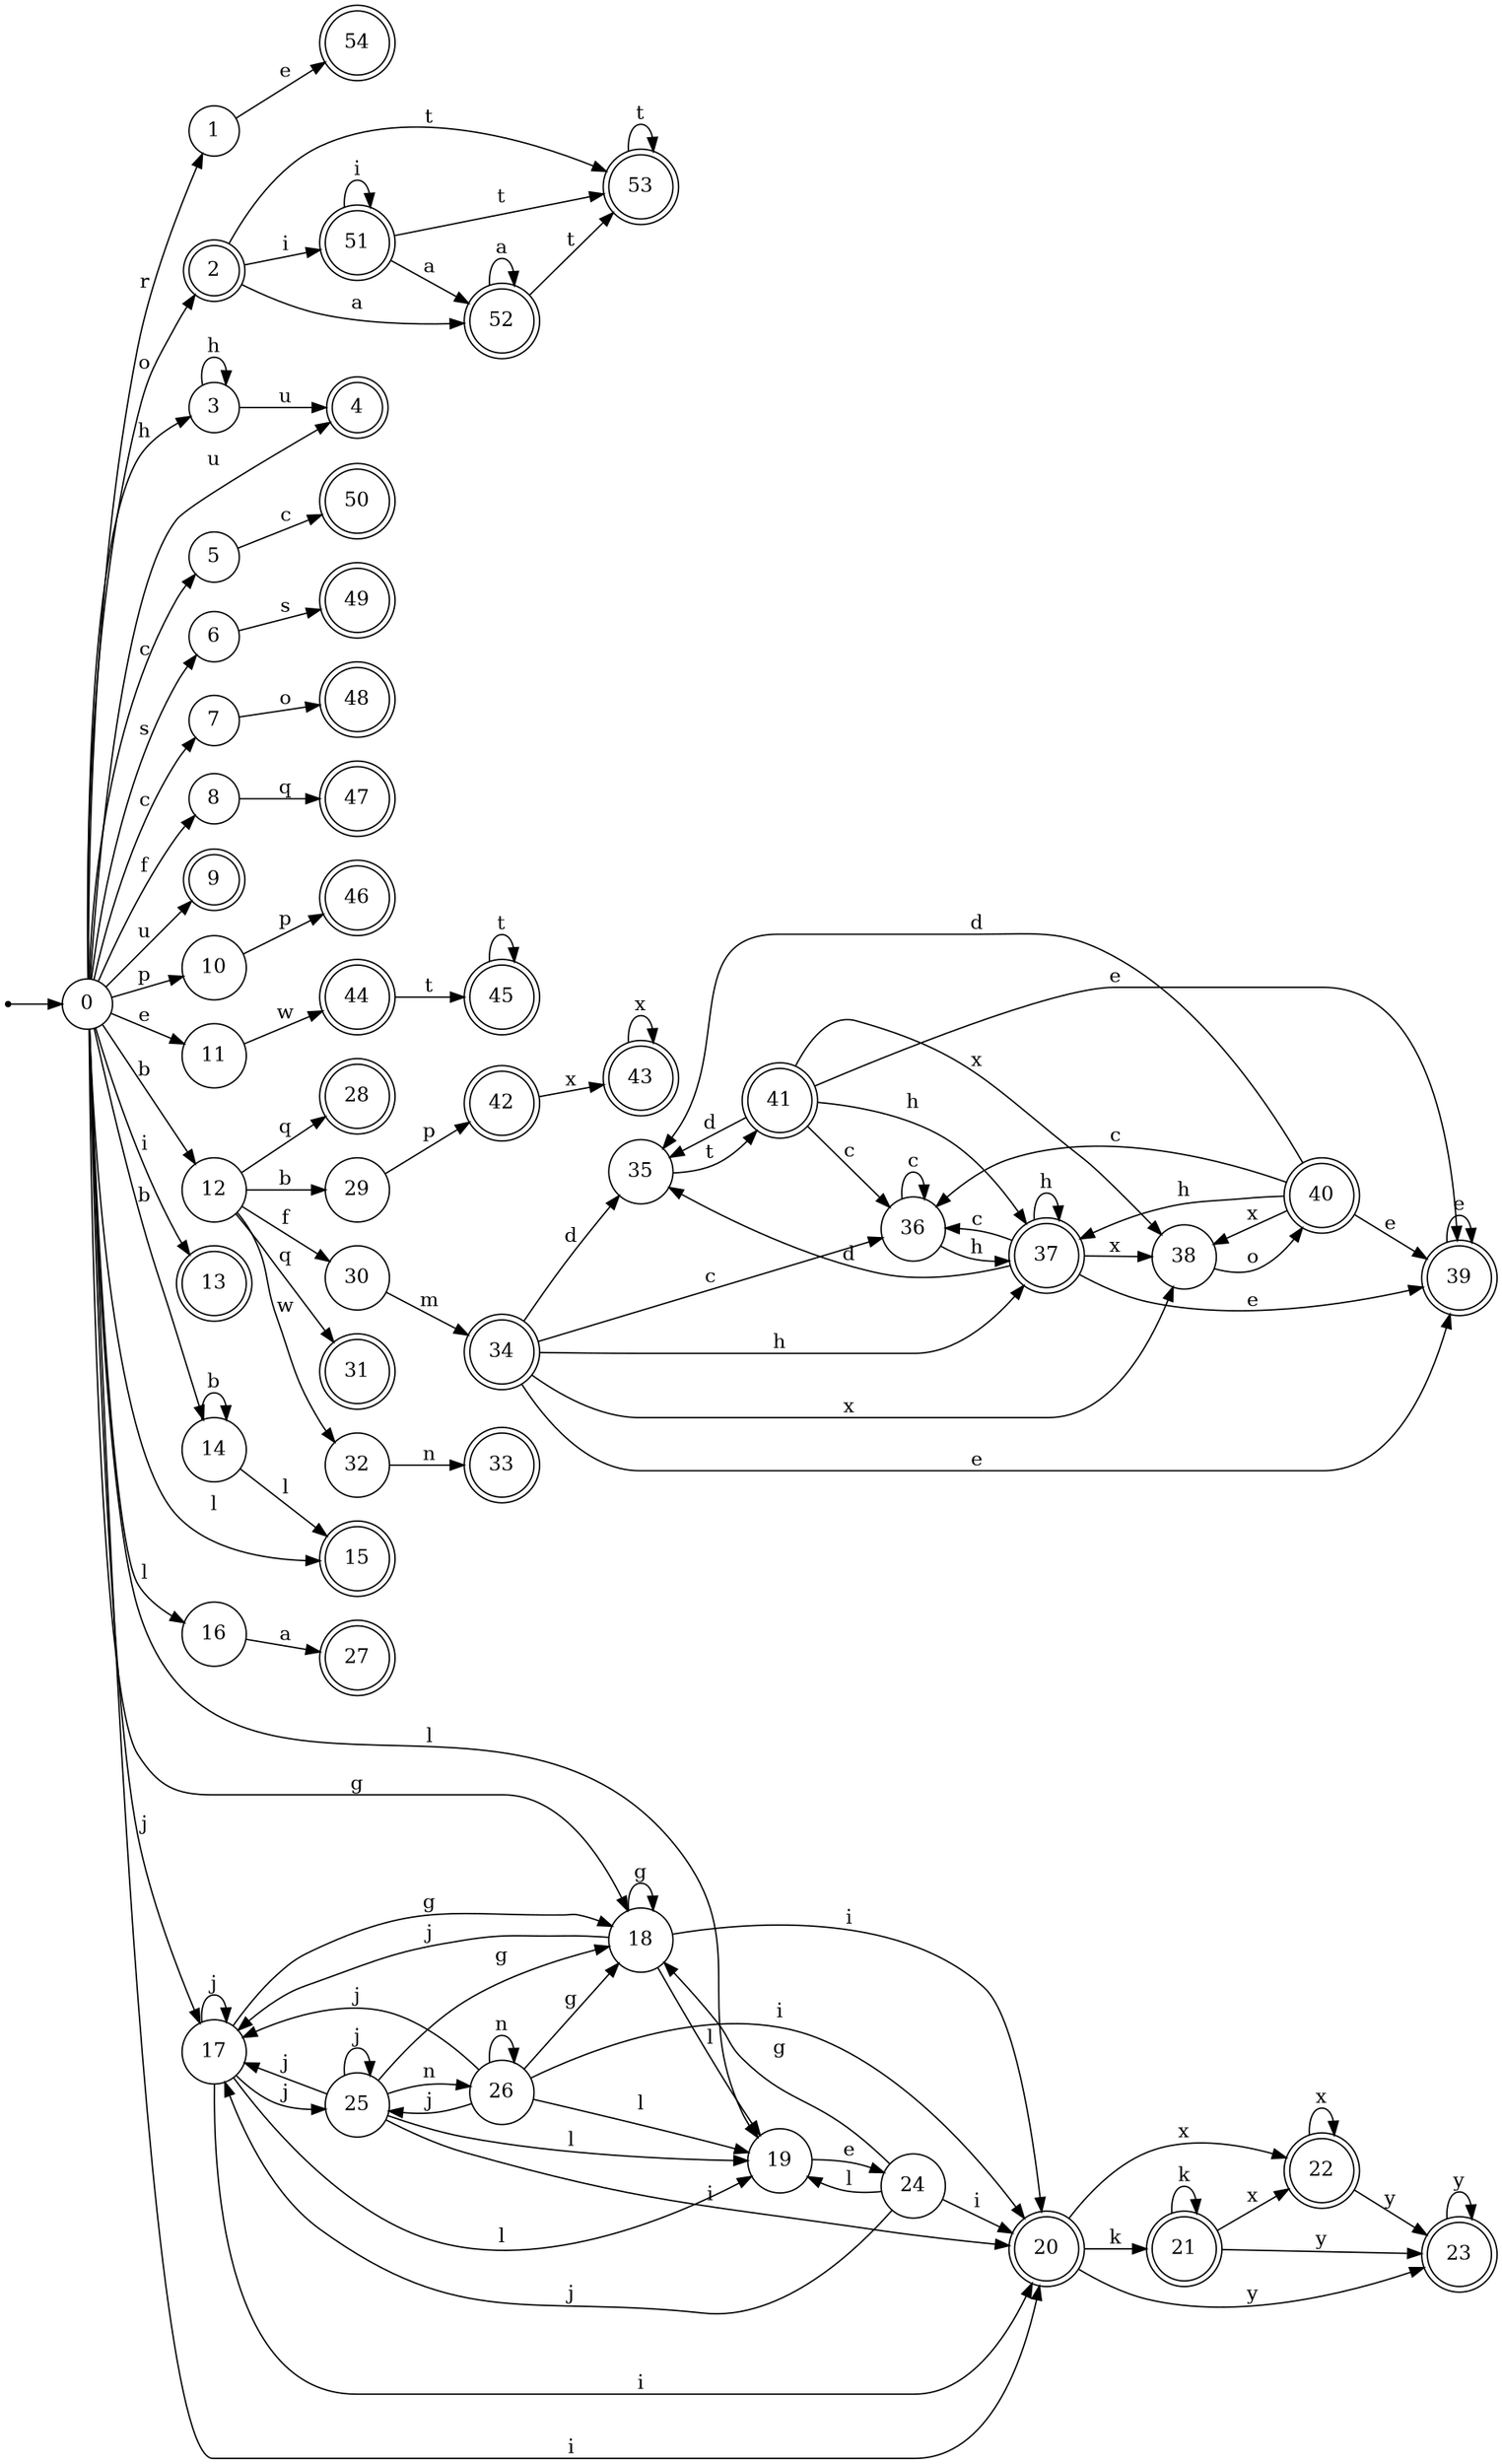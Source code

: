 digraph finite_state_machine {
rankdir=LR;
size="20,20";
node [shape = point]; "dummy0"
node [shape = circle]; "0";
"dummy0" -> "0";
node [shape = circle]; "1";
node [shape = doublecircle]; "2";node [shape = circle]; "3";
node [shape = doublecircle]; "4";node [shape = circle]; "5";
node [shape = circle]; "6";
node [shape = circle]; "7";
node [shape = circle]; "8";
node [shape = doublecircle]; "9";node [shape = circle]; "10";
node [shape = circle]; "11";
node [shape = circle]; "12";
node [shape = doublecircle]; "13";node [shape = circle]; "14";
node [shape = doublecircle]; "15";node [shape = circle]; "16";
node [shape = circle]; "17";
node [shape = circle]; "18";
node [shape = circle]; "19";
node [shape = doublecircle]; "20";node [shape = doublecircle]; "21";node [shape = doublecircle]; "22";node [shape = doublecircle]; "23";node [shape = circle]; "24";
node [shape = circle]; "25";
node [shape = circle]; "26";
node [shape = doublecircle]; "27";node [shape = doublecircle]; "28";node [shape = circle]; "29";
node [shape = circle]; "30";
node [shape = doublecircle]; "31";node [shape = circle]; "32";
node [shape = doublecircle]; "33";node [shape = doublecircle]; "34";node [shape = circle]; "35";
node [shape = circle]; "36";
node [shape = doublecircle]; "37";node [shape = circle]; "38";
node [shape = doublecircle]; "39";node [shape = doublecircle]; "40";node [shape = doublecircle]; "41";node [shape = doublecircle]; "42";node [shape = doublecircle]; "43";node [shape = doublecircle]; "44";node [shape = doublecircle]; "45";node [shape = doublecircle]; "46";node [shape = doublecircle]; "47";node [shape = doublecircle]; "48";node [shape = doublecircle]; "49";node [shape = doublecircle]; "50";node [shape = doublecircle]; "51";node [shape = doublecircle]; "52";node [shape = doublecircle]; "53";node [shape = doublecircle]; "54";"0" -> "1" [label = "r"];
 "0" -> "2" [label = "o"];
 "0" -> "3" [label = "h"];
 "0" -> "9" [label = "u"];
 "0" -> "4" [label = "u"];
 "0" -> "5" [label = "c"];
 "0" -> "7" [label = "c"];
 "0" -> "6" [label = "s"];
 "0" -> "8" [label = "f"];
 "0" -> "10" [label = "p"];
 "0" -> "11" [label = "e"];
 "0" -> "12" [label = "b"];
 "0" -> "14" [label = "b"];
 "0" -> "20" [label = "i"];
 "0" -> "13" [label = "i"];
 "0" -> "16" [label = "l"];
 "0" -> "19" [label = "l"];
 "0" -> "15" [label = "l"];
 "0" -> "17" [label = "j"];
 "0" -> "18" [label = "g"];
 "20" -> "21" [label = "k"];
 "20" -> "22" [label = "x"];
 "20" -> "23" [label = "y"];
 "23" -> "23" [label = "y"];
 "22" -> "22" [label = "x"];
 "22" -> "23" [label = "y"];
 "21" -> "21" [label = "k"];
 "21" -> "22" [label = "x"];
 "21" -> "23" [label = "y"];
 "19" -> "24" [label = "e"];
 "24" -> "19" [label = "l"];
 "24" -> "17" [label = "j"];
 "24" -> "18" [label = "g"];
 "24" -> "20" [label = "i"];
 "18" -> "18" [label = "g"];
 "18" -> "17" [label = "j"];
 "18" -> "19" [label = "l"];
 "18" -> "20" [label = "i"];
 "17" -> "17" [label = "j"];
 "17" -> "25" [label = "j"];
 "17" -> "18" [label = "g"];
 "17" -> "19" [label = "l"];
 "17" -> "20" [label = "i"];
 "25" -> "25" [label = "j"];
 "25" -> "17" [label = "j"];
 "25" -> "26" [label = "n"];
 "25" -> "18" [label = "g"];
 "25" -> "19" [label = "l"];
 "25" -> "20" [label = "i"];
 "26" -> "26" [label = "n"];
 "26" -> "25" [label = "j"];
 "26" -> "17" [label = "j"];
 "26" -> "18" [label = "g"];
 "26" -> "19" [label = "l"];
 "26" -> "20" [label = "i"];
 "16" -> "27" [label = "a"];
 "14" -> "14" [label = "b"];
 "14" -> "15" [label = "l"];
 "12" -> "28" [label = "q"];
 "12" -> "31" [label = "q"];
 "12" -> "29" [label = "b"];
 "12" -> "30" [label = "f"];
 "12" -> "32" [label = "w"];
 "32" -> "33" [label = "n"];
 "30" -> "34" [label = "m"];
 "34" -> "35" [label = "d"];
 "34" -> "36" [label = "c"];
 "34" -> "37" [label = "h"];
 "34" -> "38" [label = "x"];
 "34" -> "39" [label = "e"];
 "39" -> "39" [label = "e"];
 "38" -> "40" [label = "o"];
 "40" -> "38" [label = "x"];
 "40" -> "35" [label = "d"];
 "40" -> "36" [label = "c"];
 "40" -> "37" [label = "h"];
 "40" -> "39" [label = "e"];
 "37" -> "37" [label = "h"];
 "37" -> "36" [label = "c"];
 "37" -> "35" [label = "d"];
 "37" -> "38" [label = "x"];
 "37" -> "39" [label = "e"];
 "36" -> "36" [label = "c"];
 "36" -> "37" [label = "h"];
 "35" -> "41" [label = "t"];
 "41" -> "35" [label = "d"];
 "41" -> "36" [label = "c"];
 "41" -> "37" [label = "h"];
 "41" -> "38" [label = "x"];
 "41" -> "39" [label = "e"];
 "29" -> "42" [label = "p"];
 "42" -> "43" [label = "x"];
 "43" -> "43" [label = "x"];
 "11" -> "44" [label = "w"];
 "44" -> "45" [label = "t"];
 "45" -> "45" [label = "t"];
 "10" -> "46" [label = "p"];
 "8" -> "47" [label = "q"];
 "7" -> "48" [label = "o"];
 "6" -> "49" [label = "s"];
 "5" -> "50" [label = "c"];
 "3" -> "3" [label = "h"];
 "3" -> "4" [label = "u"];
 "2" -> "51" [label = "i"];
 "2" -> "52" [label = "a"];
 "2" -> "53" [label = "t"];
 "53" -> "53" [label = "t"];
 "52" -> "52" [label = "a"];
 "52" -> "53" [label = "t"];
 "51" -> "51" [label = "i"];
 "51" -> "52" [label = "a"];
 "51" -> "53" [label = "t"];
 "1" -> "54" [label = "e"];
 }
